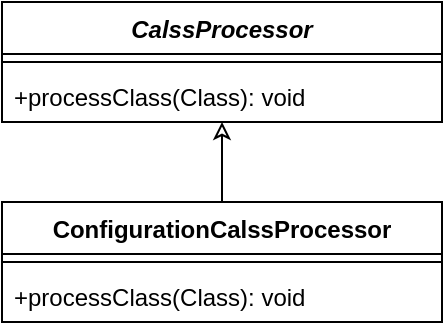 <mxfile version="15.8.7" type="device"><diagram id="C5RBs43oDa-KdzZeNtuy" name="Page-1"><mxGraphModel dx="1106" dy="852" grid="1" gridSize="10" guides="1" tooltips="1" connect="1" arrows="1" fold="1" page="1" pageScale="1" pageWidth="827" pageHeight="1169" math="0" shadow="0"><root><mxCell id="WIyWlLk6GJQsqaUBKTNV-0"/><mxCell id="WIyWlLk6GJQsqaUBKTNV-1" parent="WIyWlLk6GJQsqaUBKTNV-0"/><mxCell id="Y1uLtTyZ3IrUmrNyFCPv-7" style="edgeStyle=orthogonalEdgeStyle;rounded=0;orthogonalLoop=1;jettySize=auto;html=1;exitX=0.5;exitY=0;exitDx=0;exitDy=0;entryX=0.5;entryY=1;entryDx=0;entryDy=0;entryPerimeter=0;endFill=0;" edge="1" parent="WIyWlLk6GJQsqaUBKTNV-1" source="Y1uLtTyZ3IrUmrNyFCPv-0" target="Y1uLtTyZ3IrUmrNyFCPv-5"><mxGeometry relative="1" as="geometry"/></mxCell><mxCell id="Y1uLtTyZ3IrUmrNyFCPv-0" value="ConfigurationCalssProcessor" style="swimlane;fontStyle=1;align=center;verticalAlign=top;childLayout=stackLayout;horizontal=1;startSize=26;horizontalStack=0;resizeParent=1;resizeParentMax=0;resizeLast=0;collapsible=1;marginBottom=0;" vertex="1" parent="WIyWlLk6GJQsqaUBKTNV-1"><mxGeometry x="280" y="330" width="220" height="60" as="geometry"/></mxCell><mxCell id="Y1uLtTyZ3IrUmrNyFCPv-1" value="" style="line;strokeWidth=1;fillColor=none;align=left;verticalAlign=middle;spacingTop=-1;spacingLeft=3;spacingRight=3;rotatable=0;labelPosition=right;points=[];portConstraint=eastwest;" vertex="1" parent="Y1uLtTyZ3IrUmrNyFCPv-0"><mxGeometry y="26" width="220" height="8" as="geometry"/></mxCell><mxCell id="Y1uLtTyZ3IrUmrNyFCPv-2" value="+processClass(Class): void" style="text;strokeColor=none;fillColor=none;align=left;verticalAlign=top;spacingLeft=4;spacingRight=4;overflow=hidden;rotatable=0;points=[[0,0.5],[1,0.5]];portConstraint=eastwest;" vertex="1" parent="Y1uLtTyZ3IrUmrNyFCPv-0"><mxGeometry y="34" width="220" height="26" as="geometry"/></mxCell><mxCell id="Y1uLtTyZ3IrUmrNyFCPv-3" value="CalssProcessor" style="swimlane;fontStyle=3;align=center;verticalAlign=top;childLayout=stackLayout;horizontal=1;startSize=26;horizontalStack=0;resizeParent=1;resizeParentMax=0;resizeLast=0;collapsible=1;marginBottom=0;" vertex="1" parent="WIyWlLk6GJQsqaUBKTNV-1"><mxGeometry x="280" y="230" width="220" height="60" as="geometry"/></mxCell><mxCell id="Y1uLtTyZ3IrUmrNyFCPv-4" value="" style="line;strokeWidth=1;fillColor=none;align=left;verticalAlign=middle;spacingTop=-1;spacingLeft=3;spacingRight=3;rotatable=0;labelPosition=right;points=[];portConstraint=eastwest;" vertex="1" parent="Y1uLtTyZ3IrUmrNyFCPv-3"><mxGeometry y="26" width="220" height="8" as="geometry"/></mxCell><mxCell id="Y1uLtTyZ3IrUmrNyFCPv-5" value="+processClass(Class): void" style="text;strokeColor=none;fillColor=none;align=left;verticalAlign=top;spacingLeft=4;spacingRight=4;overflow=hidden;rotatable=0;points=[[0,0.5],[1,0.5]];portConstraint=eastwest;" vertex="1" parent="Y1uLtTyZ3IrUmrNyFCPv-3"><mxGeometry y="34" width="220" height="26" as="geometry"/></mxCell></root></mxGraphModel></diagram></mxfile>